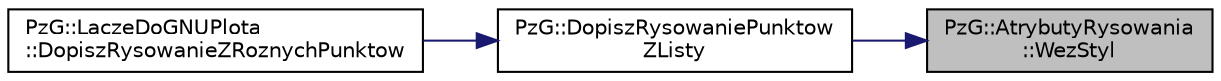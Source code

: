digraph "PzG::AtrybutyRysowania::WezStyl"
{
 // LATEX_PDF_SIZE
  edge [fontname="Helvetica",fontsize="10",labelfontname="Helvetica",labelfontsize="10"];
  node [fontname="Helvetica",fontsize="10",shape=record];
  rankdir="RL";
  Node1 [label="PzG::AtrybutyRysowania\l::WezStyl",height=0.2,width=0.4,color="black", fillcolor="grey75", style="filled", fontcolor="black",tooltip="Udostępnia styl rysowania."];
  Node1 -> Node2 [dir="back",color="midnightblue",fontsize="10",style="solid"];
  Node2 [label="PzG::DopiszRysowaniePunktow\lZListy",height=0.2,width=0.4,color="black", fillcolor="white", style="filled",URL="$namespace_pz_g.html#a85d3a77f67c2724ba3675bc3ef05eb81",tooltip="Dopisuje do polecenia rysowania wpisy z nazwami plików, w których są współrzędne punktów."];
  Node2 -> Node3 [dir="back",color="midnightblue",fontsize="10",style="solid"];
  Node3 [label="PzG::LaczeDoGNUPlota\l::DopiszRysowanieZRoznychPunktow",height=0.2,width=0.4,color="black", fillcolor="white", style="filled",URL="$class_pz_g_1_1_lacze_do_g_n_u_plota.html#aee10e48fe1b9fba6e2897b4ccfa27aef",tooltip="Tworzy listę parametrów umożliwiających rysowanie brył z plików."];
}
